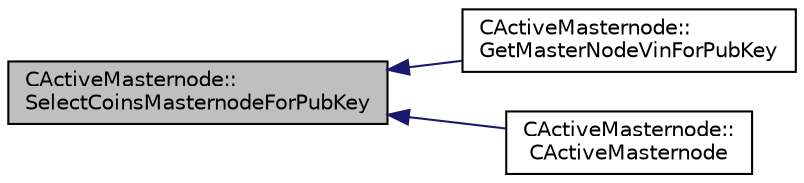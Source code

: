 digraph "CActiveMasternode::SelectCoinsMasternodeForPubKey"
{
  edge [fontname="Helvetica",fontsize="10",labelfontname="Helvetica",labelfontsize="10"];
  node [fontname="Helvetica",fontsize="10",shape=record];
  rankdir="LR";
  Node906 [label="CActiveMasternode::\lSelectCoinsMasternodeForPubKey",height=0.2,width=0.4,color="black", fillcolor="grey75", style="filled", fontcolor="black"];
  Node906 -> Node907 [dir="back",color="midnightblue",fontsize="10",style="solid",fontname="Helvetica"];
  Node907 [label="CActiveMasternode::\lGetMasterNodeVinForPubKey",height=0.2,width=0.4,color="black", fillcolor="white", style="filled",URL="$d9/d29/class_c_active_masternode.html#ada17e6bbfd69a3acf166b49c10365da4"];
  Node906 -> Node908 [dir="back",color="midnightblue",fontsize="10",style="solid",fontname="Helvetica"];
  Node908 [label="CActiveMasternode::\lCActiveMasternode",height=0.2,width=0.4,color="black", fillcolor="white", style="filled",URL="$d9/d29/class_c_active_masternode.html#a7ffb946d1b2aad0054d3b3efce8c0543"];
}
